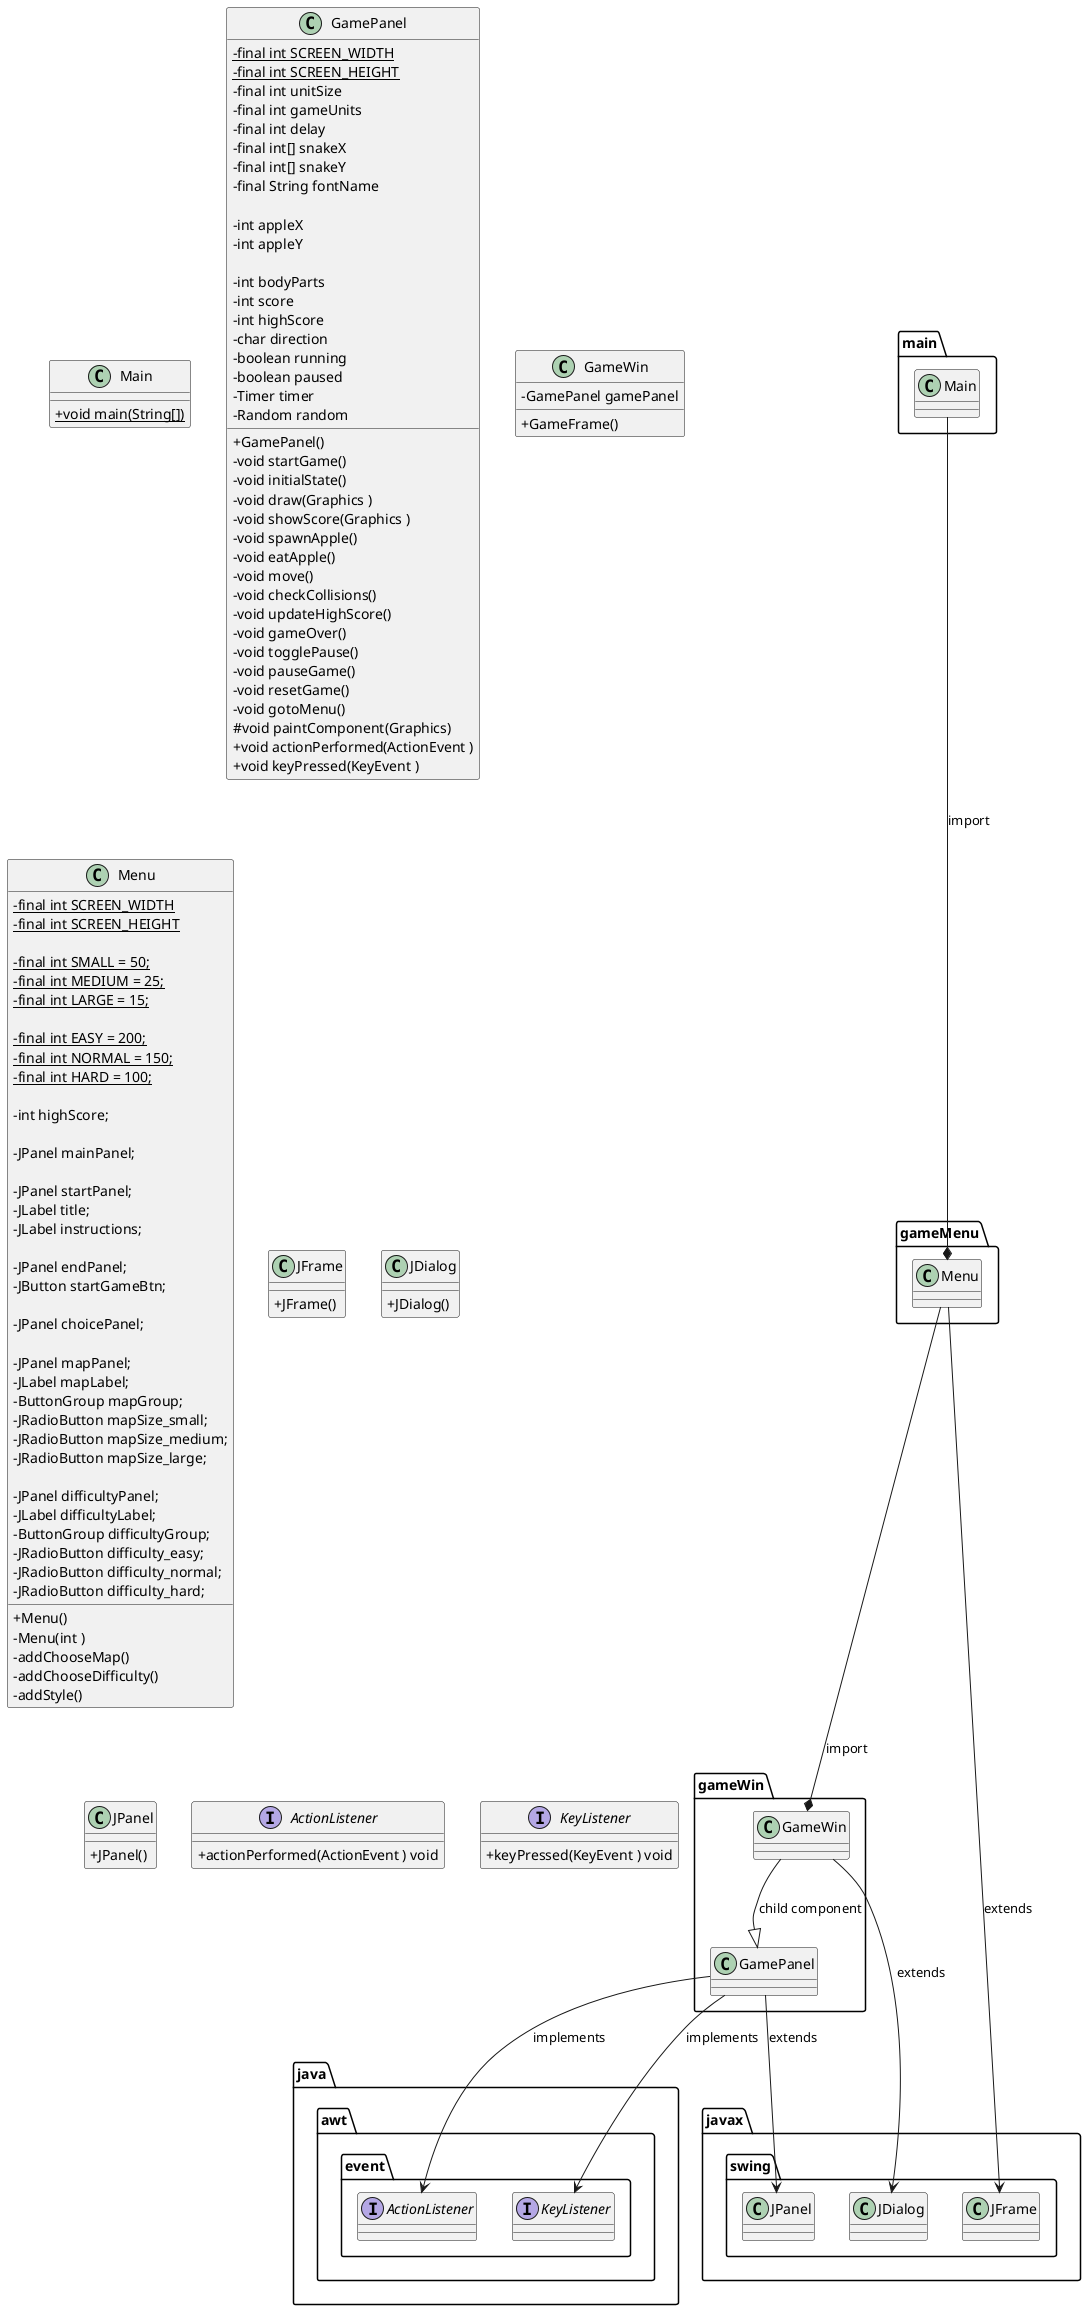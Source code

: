 @startuml gameClassDiagram

    skinparam classAttributeIconSize 0

    package javax.swing {
        class JDialog
        class JFrame
        class JPanel
    }

    package java.awt.event {
        interface ActionListener
        interface KeyListener
    }

    package gameMenu {
        class Menu
        Menu --> JFrame : extends
    }

    package gameWin {
        class GameWin
        class GamePanel
        Menu --* GameWin : import
        GameWin --|> GamePanel : child component
        GamePanel --> KeyListener : implements
        GamePanel --> ActionListener : implements
        GamePanel --> JPanel : extends
        GameWin --> JDialog : extends
    }

    package main {
        class Main
        Main --* Menu : import
    }

    class Main {
        + {static} void main(String[])
    }

    class GamePanel {
        - {static} final int SCREEN_WIDTH
        - {static} final int SCREEN_HEIGHT
        - final int unitSize
        - final int gameUnits
        - final int delay
        - final int[] snakeX
        - final int[] snakeY
        - final String fontName

        - int appleX
        - int appleY

        - int bodyParts
        - int score
        - int highScore
        - char direction
        - boolean running
        - boolean paused
        - Timer timer
        - Random random

        + GamePanel()
        - void startGame()
        - void initialState()
        - void draw(Graphics )
        - void showScore(Graphics )
        - void spawnApple()
        - void eatApple()
        - void move()
        - void checkCollisions()
        - void updateHighScore()
        - void gameOver()
        - void togglePause()
        - void pauseGame()
        - void resetGame()
        - void gotoMenu()
        # void paintComponent(Graphics)
        + void actionPerformed(ActionEvent )
        + void keyPressed(KeyEvent )
    }

    class GameWin {
        - GamePanel gamePanel
        + GameFrame()
    }

    class Menu {
        - {static} final int SCREEN_WIDTH
        - {static} final int SCREEN_HEIGHT

        - {static} final int SMALL = 50;
        - {static} final int MEDIUM = 25;
        - {static} final int LARGE = 15;

        - {static} final int EASY = 200;
        - {static} final int NORMAL = 150;
        - {static} final int HARD = 100;

        - int highScore;

        - JPanel mainPanel;

        - JPanel startPanel;
        - JLabel title;
        - JLabel instructions;

        - JPanel endPanel;
        - JButton startGameBtn;

        - JPanel choicePanel;

        - JPanel mapPanel;
        - JLabel mapLabel;
        - ButtonGroup mapGroup;
        - JRadioButton mapSize_small;
        - JRadioButton mapSize_medium;
        - JRadioButton mapSize_large;

        - JPanel difficultyPanel;
        - JLabel difficultyLabel;
        - ButtonGroup difficultyGroup;
        - JRadioButton difficulty_easy;
        - JRadioButton difficulty_normal;
        - JRadioButton difficulty_hard;

        + Menu()
        - Menu(int )
        - addChooseMap()
        - addChooseDifficulty()
        - addStyle()
    }

    class JFrame {
        + JFrame()
    }

    class JDialog {
        + JDialog()
    }

    class JPanel {
        + JPanel()
    }

    interface ActionListener {
        + actionPerformed(ActionEvent ) void
    }

    interface KeyListener {
        + keyPressed(KeyEvent ) void
    }

@enduml
